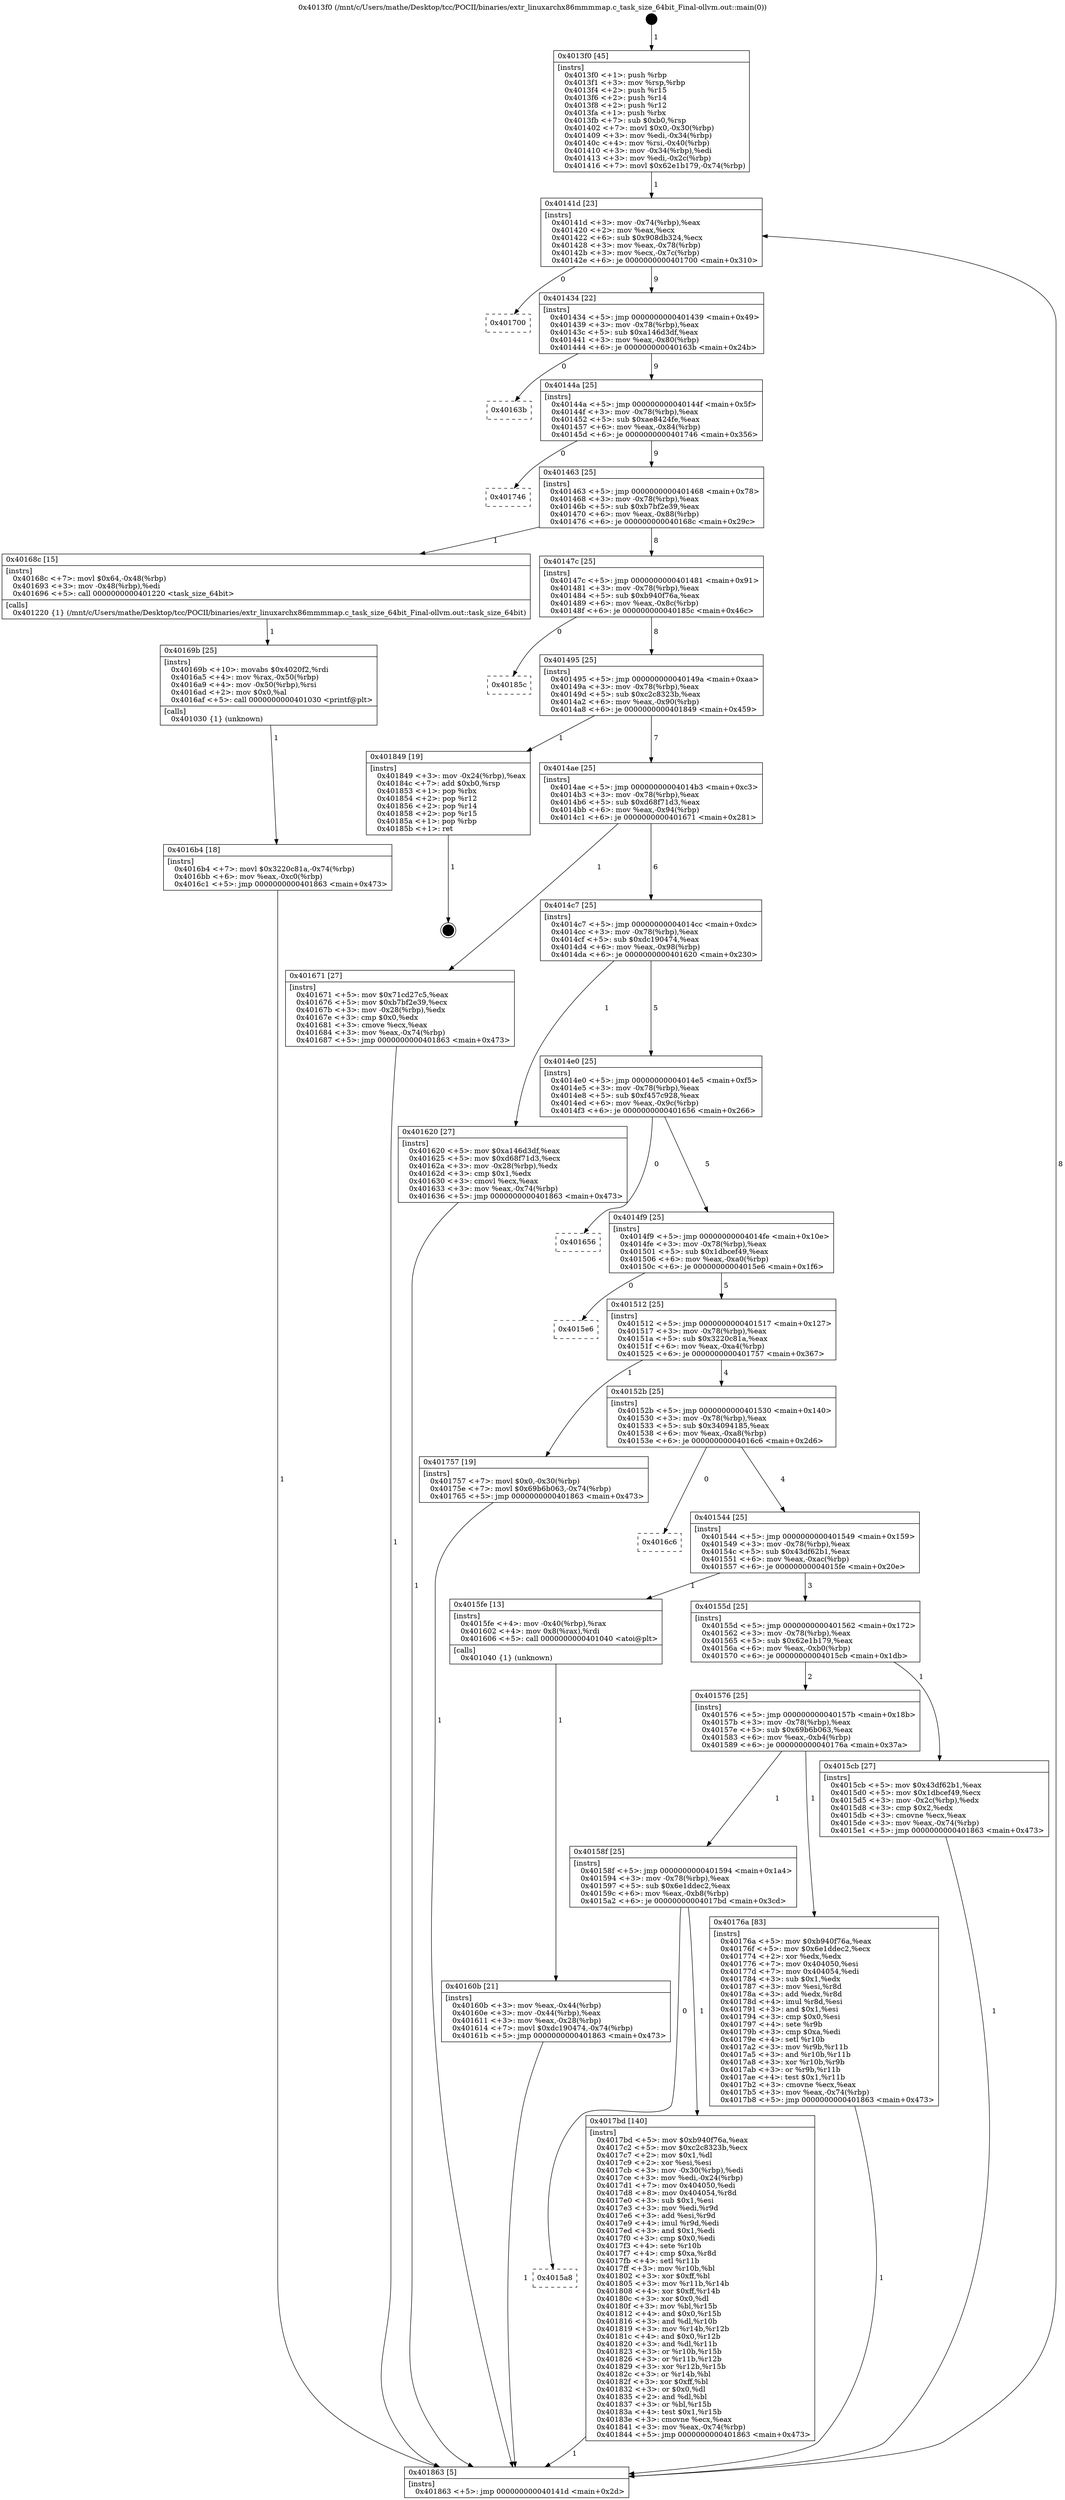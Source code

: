 digraph "0x4013f0" {
  label = "0x4013f0 (/mnt/c/Users/mathe/Desktop/tcc/POCII/binaries/extr_linuxarchx86mmmmap.c_task_size_64bit_Final-ollvm.out::main(0))"
  labelloc = "t"
  node[shape=record]

  Entry [label="",width=0.3,height=0.3,shape=circle,fillcolor=black,style=filled]
  "0x40141d" [label="{
     0x40141d [23]\l
     | [instrs]\l
     &nbsp;&nbsp;0x40141d \<+3\>: mov -0x74(%rbp),%eax\l
     &nbsp;&nbsp;0x401420 \<+2\>: mov %eax,%ecx\l
     &nbsp;&nbsp;0x401422 \<+6\>: sub $0x908db324,%ecx\l
     &nbsp;&nbsp;0x401428 \<+3\>: mov %eax,-0x78(%rbp)\l
     &nbsp;&nbsp;0x40142b \<+3\>: mov %ecx,-0x7c(%rbp)\l
     &nbsp;&nbsp;0x40142e \<+6\>: je 0000000000401700 \<main+0x310\>\l
  }"]
  "0x401700" [label="{
     0x401700\l
  }", style=dashed]
  "0x401434" [label="{
     0x401434 [22]\l
     | [instrs]\l
     &nbsp;&nbsp;0x401434 \<+5\>: jmp 0000000000401439 \<main+0x49\>\l
     &nbsp;&nbsp;0x401439 \<+3\>: mov -0x78(%rbp),%eax\l
     &nbsp;&nbsp;0x40143c \<+5\>: sub $0xa146d3df,%eax\l
     &nbsp;&nbsp;0x401441 \<+3\>: mov %eax,-0x80(%rbp)\l
     &nbsp;&nbsp;0x401444 \<+6\>: je 000000000040163b \<main+0x24b\>\l
  }"]
  Exit [label="",width=0.3,height=0.3,shape=circle,fillcolor=black,style=filled,peripheries=2]
  "0x40163b" [label="{
     0x40163b\l
  }", style=dashed]
  "0x40144a" [label="{
     0x40144a [25]\l
     | [instrs]\l
     &nbsp;&nbsp;0x40144a \<+5\>: jmp 000000000040144f \<main+0x5f\>\l
     &nbsp;&nbsp;0x40144f \<+3\>: mov -0x78(%rbp),%eax\l
     &nbsp;&nbsp;0x401452 \<+5\>: sub $0xae8424fe,%eax\l
     &nbsp;&nbsp;0x401457 \<+6\>: mov %eax,-0x84(%rbp)\l
     &nbsp;&nbsp;0x40145d \<+6\>: je 0000000000401746 \<main+0x356\>\l
  }"]
  "0x4015a8" [label="{
     0x4015a8\l
  }", style=dashed]
  "0x401746" [label="{
     0x401746\l
  }", style=dashed]
  "0x401463" [label="{
     0x401463 [25]\l
     | [instrs]\l
     &nbsp;&nbsp;0x401463 \<+5\>: jmp 0000000000401468 \<main+0x78\>\l
     &nbsp;&nbsp;0x401468 \<+3\>: mov -0x78(%rbp),%eax\l
     &nbsp;&nbsp;0x40146b \<+5\>: sub $0xb7bf2e39,%eax\l
     &nbsp;&nbsp;0x401470 \<+6\>: mov %eax,-0x88(%rbp)\l
     &nbsp;&nbsp;0x401476 \<+6\>: je 000000000040168c \<main+0x29c\>\l
  }"]
  "0x4017bd" [label="{
     0x4017bd [140]\l
     | [instrs]\l
     &nbsp;&nbsp;0x4017bd \<+5\>: mov $0xb940f76a,%eax\l
     &nbsp;&nbsp;0x4017c2 \<+5\>: mov $0xc2c8323b,%ecx\l
     &nbsp;&nbsp;0x4017c7 \<+2\>: mov $0x1,%dl\l
     &nbsp;&nbsp;0x4017c9 \<+2\>: xor %esi,%esi\l
     &nbsp;&nbsp;0x4017cb \<+3\>: mov -0x30(%rbp),%edi\l
     &nbsp;&nbsp;0x4017ce \<+3\>: mov %edi,-0x24(%rbp)\l
     &nbsp;&nbsp;0x4017d1 \<+7\>: mov 0x404050,%edi\l
     &nbsp;&nbsp;0x4017d8 \<+8\>: mov 0x404054,%r8d\l
     &nbsp;&nbsp;0x4017e0 \<+3\>: sub $0x1,%esi\l
     &nbsp;&nbsp;0x4017e3 \<+3\>: mov %edi,%r9d\l
     &nbsp;&nbsp;0x4017e6 \<+3\>: add %esi,%r9d\l
     &nbsp;&nbsp;0x4017e9 \<+4\>: imul %r9d,%edi\l
     &nbsp;&nbsp;0x4017ed \<+3\>: and $0x1,%edi\l
     &nbsp;&nbsp;0x4017f0 \<+3\>: cmp $0x0,%edi\l
     &nbsp;&nbsp;0x4017f3 \<+4\>: sete %r10b\l
     &nbsp;&nbsp;0x4017f7 \<+4\>: cmp $0xa,%r8d\l
     &nbsp;&nbsp;0x4017fb \<+4\>: setl %r11b\l
     &nbsp;&nbsp;0x4017ff \<+3\>: mov %r10b,%bl\l
     &nbsp;&nbsp;0x401802 \<+3\>: xor $0xff,%bl\l
     &nbsp;&nbsp;0x401805 \<+3\>: mov %r11b,%r14b\l
     &nbsp;&nbsp;0x401808 \<+4\>: xor $0xff,%r14b\l
     &nbsp;&nbsp;0x40180c \<+3\>: xor $0x0,%dl\l
     &nbsp;&nbsp;0x40180f \<+3\>: mov %bl,%r15b\l
     &nbsp;&nbsp;0x401812 \<+4\>: and $0x0,%r15b\l
     &nbsp;&nbsp;0x401816 \<+3\>: and %dl,%r10b\l
     &nbsp;&nbsp;0x401819 \<+3\>: mov %r14b,%r12b\l
     &nbsp;&nbsp;0x40181c \<+4\>: and $0x0,%r12b\l
     &nbsp;&nbsp;0x401820 \<+3\>: and %dl,%r11b\l
     &nbsp;&nbsp;0x401823 \<+3\>: or %r10b,%r15b\l
     &nbsp;&nbsp;0x401826 \<+3\>: or %r11b,%r12b\l
     &nbsp;&nbsp;0x401829 \<+3\>: xor %r12b,%r15b\l
     &nbsp;&nbsp;0x40182c \<+3\>: or %r14b,%bl\l
     &nbsp;&nbsp;0x40182f \<+3\>: xor $0xff,%bl\l
     &nbsp;&nbsp;0x401832 \<+3\>: or $0x0,%dl\l
     &nbsp;&nbsp;0x401835 \<+2\>: and %dl,%bl\l
     &nbsp;&nbsp;0x401837 \<+3\>: or %bl,%r15b\l
     &nbsp;&nbsp;0x40183a \<+4\>: test $0x1,%r15b\l
     &nbsp;&nbsp;0x40183e \<+3\>: cmovne %ecx,%eax\l
     &nbsp;&nbsp;0x401841 \<+3\>: mov %eax,-0x74(%rbp)\l
     &nbsp;&nbsp;0x401844 \<+5\>: jmp 0000000000401863 \<main+0x473\>\l
  }"]
  "0x40168c" [label="{
     0x40168c [15]\l
     | [instrs]\l
     &nbsp;&nbsp;0x40168c \<+7\>: movl $0x64,-0x48(%rbp)\l
     &nbsp;&nbsp;0x401693 \<+3\>: mov -0x48(%rbp),%edi\l
     &nbsp;&nbsp;0x401696 \<+5\>: call 0000000000401220 \<task_size_64bit\>\l
     | [calls]\l
     &nbsp;&nbsp;0x401220 \{1\} (/mnt/c/Users/mathe/Desktop/tcc/POCII/binaries/extr_linuxarchx86mmmmap.c_task_size_64bit_Final-ollvm.out::task_size_64bit)\l
  }"]
  "0x40147c" [label="{
     0x40147c [25]\l
     | [instrs]\l
     &nbsp;&nbsp;0x40147c \<+5\>: jmp 0000000000401481 \<main+0x91\>\l
     &nbsp;&nbsp;0x401481 \<+3\>: mov -0x78(%rbp),%eax\l
     &nbsp;&nbsp;0x401484 \<+5\>: sub $0xb940f76a,%eax\l
     &nbsp;&nbsp;0x401489 \<+6\>: mov %eax,-0x8c(%rbp)\l
     &nbsp;&nbsp;0x40148f \<+6\>: je 000000000040185c \<main+0x46c\>\l
  }"]
  "0x40158f" [label="{
     0x40158f [25]\l
     | [instrs]\l
     &nbsp;&nbsp;0x40158f \<+5\>: jmp 0000000000401594 \<main+0x1a4\>\l
     &nbsp;&nbsp;0x401594 \<+3\>: mov -0x78(%rbp),%eax\l
     &nbsp;&nbsp;0x401597 \<+5\>: sub $0x6e1ddec2,%eax\l
     &nbsp;&nbsp;0x40159c \<+6\>: mov %eax,-0xb8(%rbp)\l
     &nbsp;&nbsp;0x4015a2 \<+6\>: je 00000000004017bd \<main+0x3cd\>\l
  }"]
  "0x40185c" [label="{
     0x40185c\l
  }", style=dashed]
  "0x401495" [label="{
     0x401495 [25]\l
     | [instrs]\l
     &nbsp;&nbsp;0x401495 \<+5\>: jmp 000000000040149a \<main+0xaa\>\l
     &nbsp;&nbsp;0x40149a \<+3\>: mov -0x78(%rbp),%eax\l
     &nbsp;&nbsp;0x40149d \<+5\>: sub $0xc2c8323b,%eax\l
     &nbsp;&nbsp;0x4014a2 \<+6\>: mov %eax,-0x90(%rbp)\l
     &nbsp;&nbsp;0x4014a8 \<+6\>: je 0000000000401849 \<main+0x459\>\l
  }"]
  "0x40176a" [label="{
     0x40176a [83]\l
     | [instrs]\l
     &nbsp;&nbsp;0x40176a \<+5\>: mov $0xb940f76a,%eax\l
     &nbsp;&nbsp;0x40176f \<+5\>: mov $0x6e1ddec2,%ecx\l
     &nbsp;&nbsp;0x401774 \<+2\>: xor %edx,%edx\l
     &nbsp;&nbsp;0x401776 \<+7\>: mov 0x404050,%esi\l
     &nbsp;&nbsp;0x40177d \<+7\>: mov 0x404054,%edi\l
     &nbsp;&nbsp;0x401784 \<+3\>: sub $0x1,%edx\l
     &nbsp;&nbsp;0x401787 \<+3\>: mov %esi,%r8d\l
     &nbsp;&nbsp;0x40178a \<+3\>: add %edx,%r8d\l
     &nbsp;&nbsp;0x40178d \<+4\>: imul %r8d,%esi\l
     &nbsp;&nbsp;0x401791 \<+3\>: and $0x1,%esi\l
     &nbsp;&nbsp;0x401794 \<+3\>: cmp $0x0,%esi\l
     &nbsp;&nbsp;0x401797 \<+4\>: sete %r9b\l
     &nbsp;&nbsp;0x40179b \<+3\>: cmp $0xa,%edi\l
     &nbsp;&nbsp;0x40179e \<+4\>: setl %r10b\l
     &nbsp;&nbsp;0x4017a2 \<+3\>: mov %r9b,%r11b\l
     &nbsp;&nbsp;0x4017a5 \<+3\>: and %r10b,%r11b\l
     &nbsp;&nbsp;0x4017a8 \<+3\>: xor %r10b,%r9b\l
     &nbsp;&nbsp;0x4017ab \<+3\>: or %r9b,%r11b\l
     &nbsp;&nbsp;0x4017ae \<+4\>: test $0x1,%r11b\l
     &nbsp;&nbsp;0x4017b2 \<+3\>: cmovne %ecx,%eax\l
     &nbsp;&nbsp;0x4017b5 \<+3\>: mov %eax,-0x74(%rbp)\l
     &nbsp;&nbsp;0x4017b8 \<+5\>: jmp 0000000000401863 \<main+0x473\>\l
  }"]
  "0x401849" [label="{
     0x401849 [19]\l
     | [instrs]\l
     &nbsp;&nbsp;0x401849 \<+3\>: mov -0x24(%rbp),%eax\l
     &nbsp;&nbsp;0x40184c \<+7\>: add $0xb0,%rsp\l
     &nbsp;&nbsp;0x401853 \<+1\>: pop %rbx\l
     &nbsp;&nbsp;0x401854 \<+2\>: pop %r12\l
     &nbsp;&nbsp;0x401856 \<+2\>: pop %r14\l
     &nbsp;&nbsp;0x401858 \<+2\>: pop %r15\l
     &nbsp;&nbsp;0x40185a \<+1\>: pop %rbp\l
     &nbsp;&nbsp;0x40185b \<+1\>: ret\l
  }"]
  "0x4014ae" [label="{
     0x4014ae [25]\l
     | [instrs]\l
     &nbsp;&nbsp;0x4014ae \<+5\>: jmp 00000000004014b3 \<main+0xc3\>\l
     &nbsp;&nbsp;0x4014b3 \<+3\>: mov -0x78(%rbp),%eax\l
     &nbsp;&nbsp;0x4014b6 \<+5\>: sub $0xd68f71d3,%eax\l
     &nbsp;&nbsp;0x4014bb \<+6\>: mov %eax,-0x94(%rbp)\l
     &nbsp;&nbsp;0x4014c1 \<+6\>: je 0000000000401671 \<main+0x281\>\l
  }"]
  "0x4016b4" [label="{
     0x4016b4 [18]\l
     | [instrs]\l
     &nbsp;&nbsp;0x4016b4 \<+7\>: movl $0x3220c81a,-0x74(%rbp)\l
     &nbsp;&nbsp;0x4016bb \<+6\>: mov %eax,-0xc0(%rbp)\l
     &nbsp;&nbsp;0x4016c1 \<+5\>: jmp 0000000000401863 \<main+0x473\>\l
  }"]
  "0x401671" [label="{
     0x401671 [27]\l
     | [instrs]\l
     &nbsp;&nbsp;0x401671 \<+5\>: mov $0x71cd27c5,%eax\l
     &nbsp;&nbsp;0x401676 \<+5\>: mov $0xb7bf2e39,%ecx\l
     &nbsp;&nbsp;0x40167b \<+3\>: mov -0x28(%rbp),%edx\l
     &nbsp;&nbsp;0x40167e \<+3\>: cmp $0x0,%edx\l
     &nbsp;&nbsp;0x401681 \<+3\>: cmove %ecx,%eax\l
     &nbsp;&nbsp;0x401684 \<+3\>: mov %eax,-0x74(%rbp)\l
     &nbsp;&nbsp;0x401687 \<+5\>: jmp 0000000000401863 \<main+0x473\>\l
  }"]
  "0x4014c7" [label="{
     0x4014c7 [25]\l
     | [instrs]\l
     &nbsp;&nbsp;0x4014c7 \<+5\>: jmp 00000000004014cc \<main+0xdc\>\l
     &nbsp;&nbsp;0x4014cc \<+3\>: mov -0x78(%rbp),%eax\l
     &nbsp;&nbsp;0x4014cf \<+5\>: sub $0xdc190474,%eax\l
     &nbsp;&nbsp;0x4014d4 \<+6\>: mov %eax,-0x98(%rbp)\l
     &nbsp;&nbsp;0x4014da \<+6\>: je 0000000000401620 \<main+0x230\>\l
  }"]
  "0x40169b" [label="{
     0x40169b [25]\l
     | [instrs]\l
     &nbsp;&nbsp;0x40169b \<+10\>: movabs $0x4020f2,%rdi\l
     &nbsp;&nbsp;0x4016a5 \<+4\>: mov %rax,-0x50(%rbp)\l
     &nbsp;&nbsp;0x4016a9 \<+4\>: mov -0x50(%rbp),%rsi\l
     &nbsp;&nbsp;0x4016ad \<+2\>: mov $0x0,%al\l
     &nbsp;&nbsp;0x4016af \<+5\>: call 0000000000401030 \<printf@plt\>\l
     | [calls]\l
     &nbsp;&nbsp;0x401030 \{1\} (unknown)\l
  }"]
  "0x401620" [label="{
     0x401620 [27]\l
     | [instrs]\l
     &nbsp;&nbsp;0x401620 \<+5\>: mov $0xa146d3df,%eax\l
     &nbsp;&nbsp;0x401625 \<+5\>: mov $0xd68f71d3,%ecx\l
     &nbsp;&nbsp;0x40162a \<+3\>: mov -0x28(%rbp),%edx\l
     &nbsp;&nbsp;0x40162d \<+3\>: cmp $0x1,%edx\l
     &nbsp;&nbsp;0x401630 \<+3\>: cmovl %ecx,%eax\l
     &nbsp;&nbsp;0x401633 \<+3\>: mov %eax,-0x74(%rbp)\l
     &nbsp;&nbsp;0x401636 \<+5\>: jmp 0000000000401863 \<main+0x473\>\l
  }"]
  "0x4014e0" [label="{
     0x4014e0 [25]\l
     | [instrs]\l
     &nbsp;&nbsp;0x4014e0 \<+5\>: jmp 00000000004014e5 \<main+0xf5\>\l
     &nbsp;&nbsp;0x4014e5 \<+3\>: mov -0x78(%rbp),%eax\l
     &nbsp;&nbsp;0x4014e8 \<+5\>: sub $0xf457c928,%eax\l
     &nbsp;&nbsp;0x4014ed \<+6\>: mov %eax,-0x9c(%rbp)\l
     &nbsp;&nbsp;0x4014f3 \<+6\>: je 0000000000401656 \<main+0x266\>\l
  }"]
  "0x40160b" [label="{
     0x40160b [21]\l
     | [instrs]\l
     &nbsp;&nbsp;0x40160b \<+3\>: mov %eax,-0x44(%rbp)\l
     &nbsp;&nbsp;0x40160e \<+3\>: mov -0x44(%rbp),%eax\l
     &nbsp;&nbsp;0x401611 \<+3\>: mov %eax,-0x28(%rbp)\l
     &nbsp;&nbsp;0x401614 \<+7\>: movl $0xdc190474,-0x74(%rbp)\l
     &nbsp;&nbsp;0x40161b \<+5\>: jmp 0000000000401863 \<main+0x473\>\l
  }"]
  "0x401656" [label="{
     0x401656\l
  }", style=dashed]
  "0x4014f9" [label="{
     0x4014f9 [25]\l
     | [instrs]\l
     &nbsp;&nbsp;0x4014f9 \<+5\>: jmp 00000000004014fe \<main+0x10e\>\l
     &nbsp;&nbsp;0x4014fe \<+3\>: mov -0x78(%rbp),%eax\l
     &nbsp;&nbsp;0x401501 \<+5\>: sub $0x1dbcef49,%eax\l
     &nbsp;&nbsp;0x401506 \<+6\>: mov %eax,-0xa0(%rbp)\l
     &nbsp;&nbsp;0x40150c \<+6\>: je 00000000004015e6 \<main+0x1f6\>\l
  }"]
  "0x4013f0" [label="{
     0x4013f0 [45]\l
     | [instrs]\l
     &nbsp;&nbsp;0x4013f0 \<+1\>: push %rbp\l
     &nbsp;&nbsp;0x4013f1 \<+3\>: mov %rsp,%rbp\l
     &nbsp;&nbsp;0x4013f4 \<+2\>: push %r15\l
     &nbsp;&nbsp;0x4013f6 \<+2\>: push %r14\l
     &nbsp;&nbsp;0x4013f8 \<+2\>: push %r12\l
     &nbsp;&nbsp;0x4013fa \<+1\>: push %rbx\l
     &nbsp;&nbsp;0x4013fb \<+7\>: sub $0xb0,%rsp\l
     &nbsp;&nbsp;0x401402 \<+7\>: movl $0x0,-0x30(%rbp)\l
     &nbsp;&nbsp;0x401409 \<+3\>: mov %edi,-0x34(%rbp)\l
     &nbsp;&nbsp;0x40140c \<+4\>: mov %rsi,-0x40(%rbp)\l
     &nbsp;&nbsp;0x401410 \<+3\>: mov -0x34(%rbp),%edi\l
     &nbsp;&nbsp;0x401413 \<+3\>: mov %edi,-0x2c(%rbp)\l
     &nbsp;&nbsp;0x401416 \<+7\>: movl $0x62e1b179,-0x74(%rbp)\l
  }"]
  "0x4015e6" [label="{
     0x4015e6\l
  }", style=dashed]
  "0x401512" [label="{
     0x401512 [25]\l
     | [instrs]\l
     &nbsp;&nbsp;0x401512 \<+5\>: jmp 0000000000401517 \<main+0x127\>\l
     &nbsp;&nbsp;0x401517 \<+3\>: mov -0x78(%rbp),%eax\l
     &nbsp;&nbsp;0x40151a \<+5\>: sub $0x3220c81a,%eax\l
     &nbsp;&nbsp;0x40151f \<+6\>: mov %eax,-0xa4(%rbp)\l
     &nbsp;&nbsp;0x401525 \<+6\>: je 0000000000401757 \<main+0x367\>\l
  }"]
  "0x401863" [label="{
     0x401863 [5]\l
     | [instrs]\l
     &nbsp;&nbsp;0x401863 \<+5\>: jmp 000000000040141d \<main+0x2d\>\l
  }"]
  "0x401757" [label="{
     0x401757 [19]\l
     | [instrs]\l
     &nbsp;&nbsp;0x401757 \<+7\>: movl $0x0,-0x30(%rbp)\l
     &nbsp;&nbsp;0x40175e \<+7\>: movl $0x69b6b063,-0x74(%rbp)\l
     &nbsp;&nbsp;0x401765 \<+5\>: jmp 0000000000401863 \<main+0x473\>\l
  }"]
  "0x40152b" [label="{
     0x40152b [25]\l
     | [instrs]\l
     &nbsp;&nbsp;0x40152b \<+5\>: jmp 0000000000401530 \<main+0x140\>\l
     &nbsp;&nbsp;0x401530 \<+3\>: mov -0x78(%rbp),%eax\l
     &nbsp;&nbsp;0x401533 \<+5\>: sub $0x34094185,%eax\l
     &nbsp;&nbsp;0x401538 \<+6\>: mov %eax,-0xa8(%rbp)\l
     &nbsp;&nbsp;0x40153e \<+6\>: je 00000000004016c6 \<main+0x2d6\>\l
  }"]
  "0x401576" [label="{
     0x401576 [25]\l
     | [instrs]\l
     &nbsp;&nbsp;0x401576 \<+5\>: jmp 000000000040157b \<main+0x18b\>\l
     &nbsp;&nbsp;0x40157b \<+3\>: mov -0x78(%rbp),%eax\l
     &nbsp;&nbsp;0x40157e \<+5\>: sub $0x69b6b063,%eax\l
     &nbsp;&nbsp;0x401583 \<+6\>: mov %eax,-0xb4(%rbp)\l
     &nbsp;&nbsp;0x401589 \<+6\>: je 000000000040176a \<main+0x37a\>\l
  }"]
  "0x4016c6" [label="{
     0x4016c6\l
  }", style=dashed]
  "0x401544" [label="{
     0x401544 [25]\l
     | [instrs]\l
     &nbsp;&nbsp;0x401544 \<+5\>: jmp 0000000000401549 \<main+0x159\>\l
     &nbsp;&nbsp;0x401549 \<+3\>: mov -0x78(%rbp),%eax\l
     &nbsp;&nbsp;0x40154c \<+5\>: sub $0x43df62b1,%eax\l
     &nbsp;&nbsp;0x401551 \<+6\>: mov %eax,-0xac(%rbp)\l
     &nbsp;&nbsp;0x401557 \<+6\>: je 00000000004015fe \<main+0x20e\>\l
  }"]
  "0x4015cb" [label="{
     0x4015cb [27]\l
     | [instrs]\l
     &nbsp;&nbsp;0x4015cb \<+5\>: mov $0x43df62b1,%eax\l
     &nbsp;&nbsp;0x4015d0 \<+5\>: mov $0x1dbcef49,%ecx\l
     &nbsp;&nbsp;0x4015d5 \<+3\>: mov -0x2c(%rbp),%edx\l
     &nbsp;&nbsp;0x4015d8 \<+3\>: cmp $0x2,%edx\l
     &nbsp;&nbsp;0x4015db \<+3\>: cmovne %ecx,%eax\l
     &nbsp;&nbsp;0x4015de \<+3\>: mov %eax,-0x74(%rbp)\l
     &nbsp;&nbsp;0x4015e1 \<+5\>: jmp 0000000000401863 \<main+0x473\>\l
  }"]
  "0x4015fe" [label="{
     0x4015fe [13]\l
     | [instrs]\l
     &nbsp;&nbsp;0x4015fe \<+4\>: mov -0x40(%rbp),%rax\l
     &nbsp;&nbsp;0x401602 \<+4\>: mov 0x8(%rax),%rdi\l
     &nbsp;&nbsp;0x401606 \<+5\>: call 0000000000401040 \<atoi@plt\>\l
     | [calls]\l
     &nbsp;&nbsp;0x401040 \{1\} (unknown)\l
  }"]
  "0x40155d" [label="{
     0x40155d [25]\l
     | [instrs]\l
     &nbsp;&nbsp;0x40155d \<+5\>: jmp 0000000000401562 \<main+0x172\>\l
     &nbsp;&nbsp;0x401562 \<+3\>: mov -0x78(%rbp),%eax\l
     &nbsp;&nbsp;0x401565 \<+5\>: sub $0x62e1b179,%eax\l
     &nbsp;&nbsp;0x40156a \<+6\>: mov %eax,-0xb0(%rbp)\l
     &nbsp;&nbsp;0x401570 \<+6\>: je 00000000004015cb \<main+0x1db\>\l
  }"]
  Entry -> "0x4013f0" [label=" 1"]
  "0x40141d" -> "0x401700" [label=" 0"]
  "0x40141d" -> "0x401434" [label=" 9"]
  "0x401849" -> Exit [label=" 1"]
  "0x401434" -> "0x40163b" [label=" 0"]
  "0x401434" -> "0x40144a" [label=" 9"]
  "0x4017bd" -> "0x401863" [label=" 1"]
  "0x40144a" -> "0x401746" [label=" 0"]
  "0x40144a" -> "0x401463" [label=" 9"]
  "0x40158f" -> "0x4015a8" [label=" 0"]
  "0x401463" -> "0x40168c" [label=" 1"]
  "0x401463" -> "0x40147c" [label=" 8"]
  "0x40158f" -> "0x4017bd" [label=" 1"]
  "0x40147c" -> "0x40185c" [label=" 0"]
  "0x40147c" -> "0x401495" [label=" 8"]
  "0x40176a" -> "0x401863" [label=" 1"]
  "0x401495" -> "0x401849" [label=" 1"]
  "0x401495" -> "0x4014ae" [label=" 7"]
  "0x401576" -> "0x40158f" [label=" 1"]
  "0x4014ae" -> "0x401671" [label=" 1"]
  "0x4014ae" -> "0x4014c7" [label=" 6"]
  "0x401576" -> "0x40176a" [label=" 1"]
  "0x4014c7" -> "0x401620" [label=" 1"]
  "0x4014c7" -> "0x4014e0" [label=" 5"]
  "0x401757" -> "0x401863" [label=" 1"]
  "0x4014e0" -> "0x401656" [label=" 0"]
  "0x4014e0" -> "0x4014f9" [label=" 5"]
  "0x4016b4" -> "0x401863" [label=" 1"]
  "0x4014f9" -> "0x4015e6" [label=" 0"]
  "0x4014f9" -> "0x401512" [label=" 5"]
  "0x40169b" -> "0x4016b4" [label=" 1"]
  "0x401512" -> "0x401757" [label=" 1"]
  "0x401512" -> "0x40152b" [label=" 4"]
  "0x40168c" -> "0x40169b" [label=" 1"]
  "0x40152b" -> "0x4016c6" [label=" 0"]
  "0x40152b" -> "0x401544" [label=" 4"]
  "0x401671" -> "0x401863" [label=" 1"]
  "0x401544" -> "0x4015fe" [label=" 1"]
  "0x401544" -> "0x40155d" [label=" 3"]
  "0x401620" -> "0x401863" [label=" 1"]
  "0x40155d" -> "0x4015cb" [label=" 1"]
  "0x40155d" -> "0x401576" [label=" 2"]
  "0x4015cb" -> "0x401863" [label=" 1"]
  "0x4013f0" -> "0x40141d" [label=" 1"]
  "0x401863" -> "0x40141d" [label=" 8"]
  "0x4015fe" -> "0x40160b" [label=" 1"]
  "0x40160b" -> "0x401863" [label=" 1"]
}

